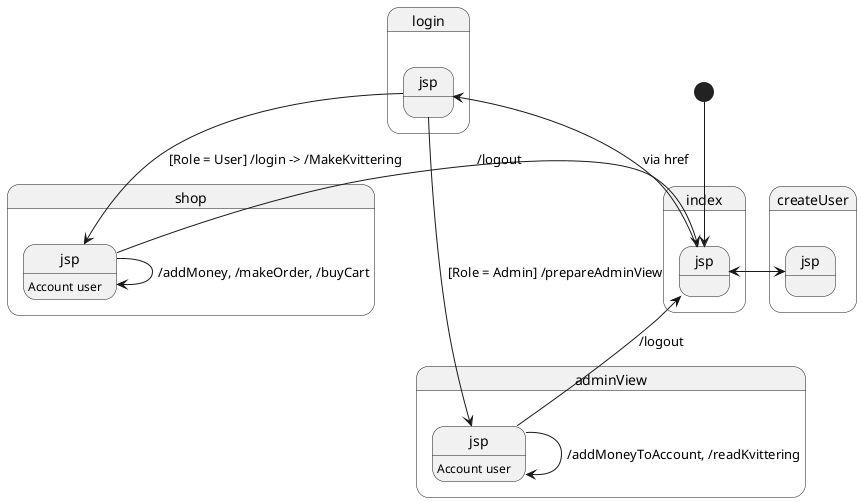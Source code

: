 @startuml


[*] --> index.jsp
index.jsp -> createUser.jsp
createUser.jsp -> index.jsp

index.jsp -> login.jsp : via href

login.jsp --> shop.jsp : [Role = User] /login -> /MakeKvittering
shop.jsp : Account user
shop.jsp --> shop.jsp : /addMoney, /makeOrder, /buyCart
shop.jsp -> index.jsp : /logout

login.jsp ---> adminView.jsp : [Role = Admin] /prepareAdminView
adminView.jsp : Account user
adminView.jsp --> adminView.jsp : /addMoneyToAccount, /readKvittering
adminView.jsp -> index.jsp : /logout

@enduml